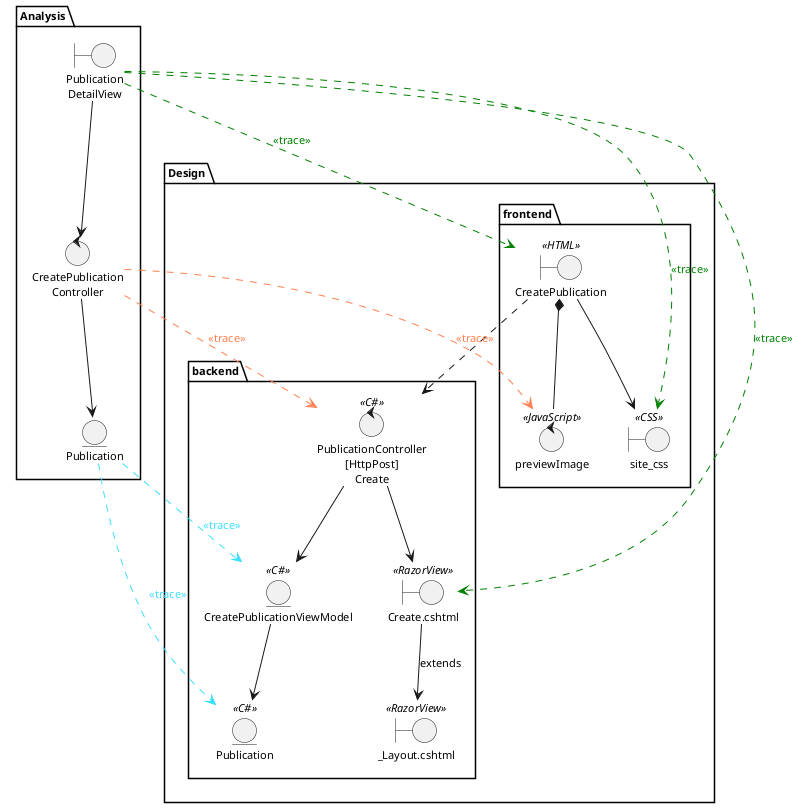 @startuml
skinparam style strictuml
skinparam defaultTextAlignment center
skinparam defaultFontSize 11

package Analysis {
    boundary "Publication\nDetailView" as PublicationDetailViewAnalysis
    entity "Publication" as PublicationAnalysis
    control "CreatePublication\nController" as CreatePublicationControllerAnalysis

    PublicationDetailViewAnalysis --> CreatePublicationControllerAnalysis
    CreatePublicationControllerAnalysis --> PublicationAnalysis
}

package Design {
    package backend {
        boundary "Create.cshtml" as PublicationDetailView << RazorView >>
        boundary "_Layout.cshtml" as mainLayoutProfileView << RazorView >>
        control "PublicationController\n[HttpPost]\nCreate" as CreatePublicationController << C# >>
        entity "CreatePublicationViewModel" << C# >>
        entity "Publication" << C# >>
    }

    package frontend {
        boundary "CreatePublication" as PublicationHtml << HTML >>
        boundary "site_css" as outputCss << CSS >>
        control previewImage << JavaScript >>
    }

    PublicationHtml -d-> outputCss
    PublicationHtml *-d- previewImage
    PublicationHtml ..> CreatePublicationController
    CreatePublicationController -d-> PublicationDetailView
    PublicationDetailView -d-> mainLayoutProfileView: extends

    CreatePublicationController -d-> CreatePublicationViewModel
    CreatePublicationViewModel -d-> Publication
}

'trace
PublicationDetailViewAnalysis .[#green]r.> PublicationHtml : <font color=green><<trace>></font>
PublicationDetailViewAnalysis .[#green].> outputCss : <font color=green><<trace>></font>
PublicationDetailViewAnalysis .[#green].> PublicationDetailView : <font color=green><<trace>></font>

CreatePublicationControllerAnalysis .[#coral].> CreatePublicationController : <font color=coral><<trace>></font>
CreatePublicationControllerAnalysis .[#coral].> previewImage : <font color=coral><<trace>></font>

PublicationAnalysis .[#3cdfff].> CreatePublicationViewModel : <font color=3cdfff><<trace>></font>
PublicationAnalysis .[#3cdfff].> Publication : <font color=3cdfff><<trace>></font>

@enduml